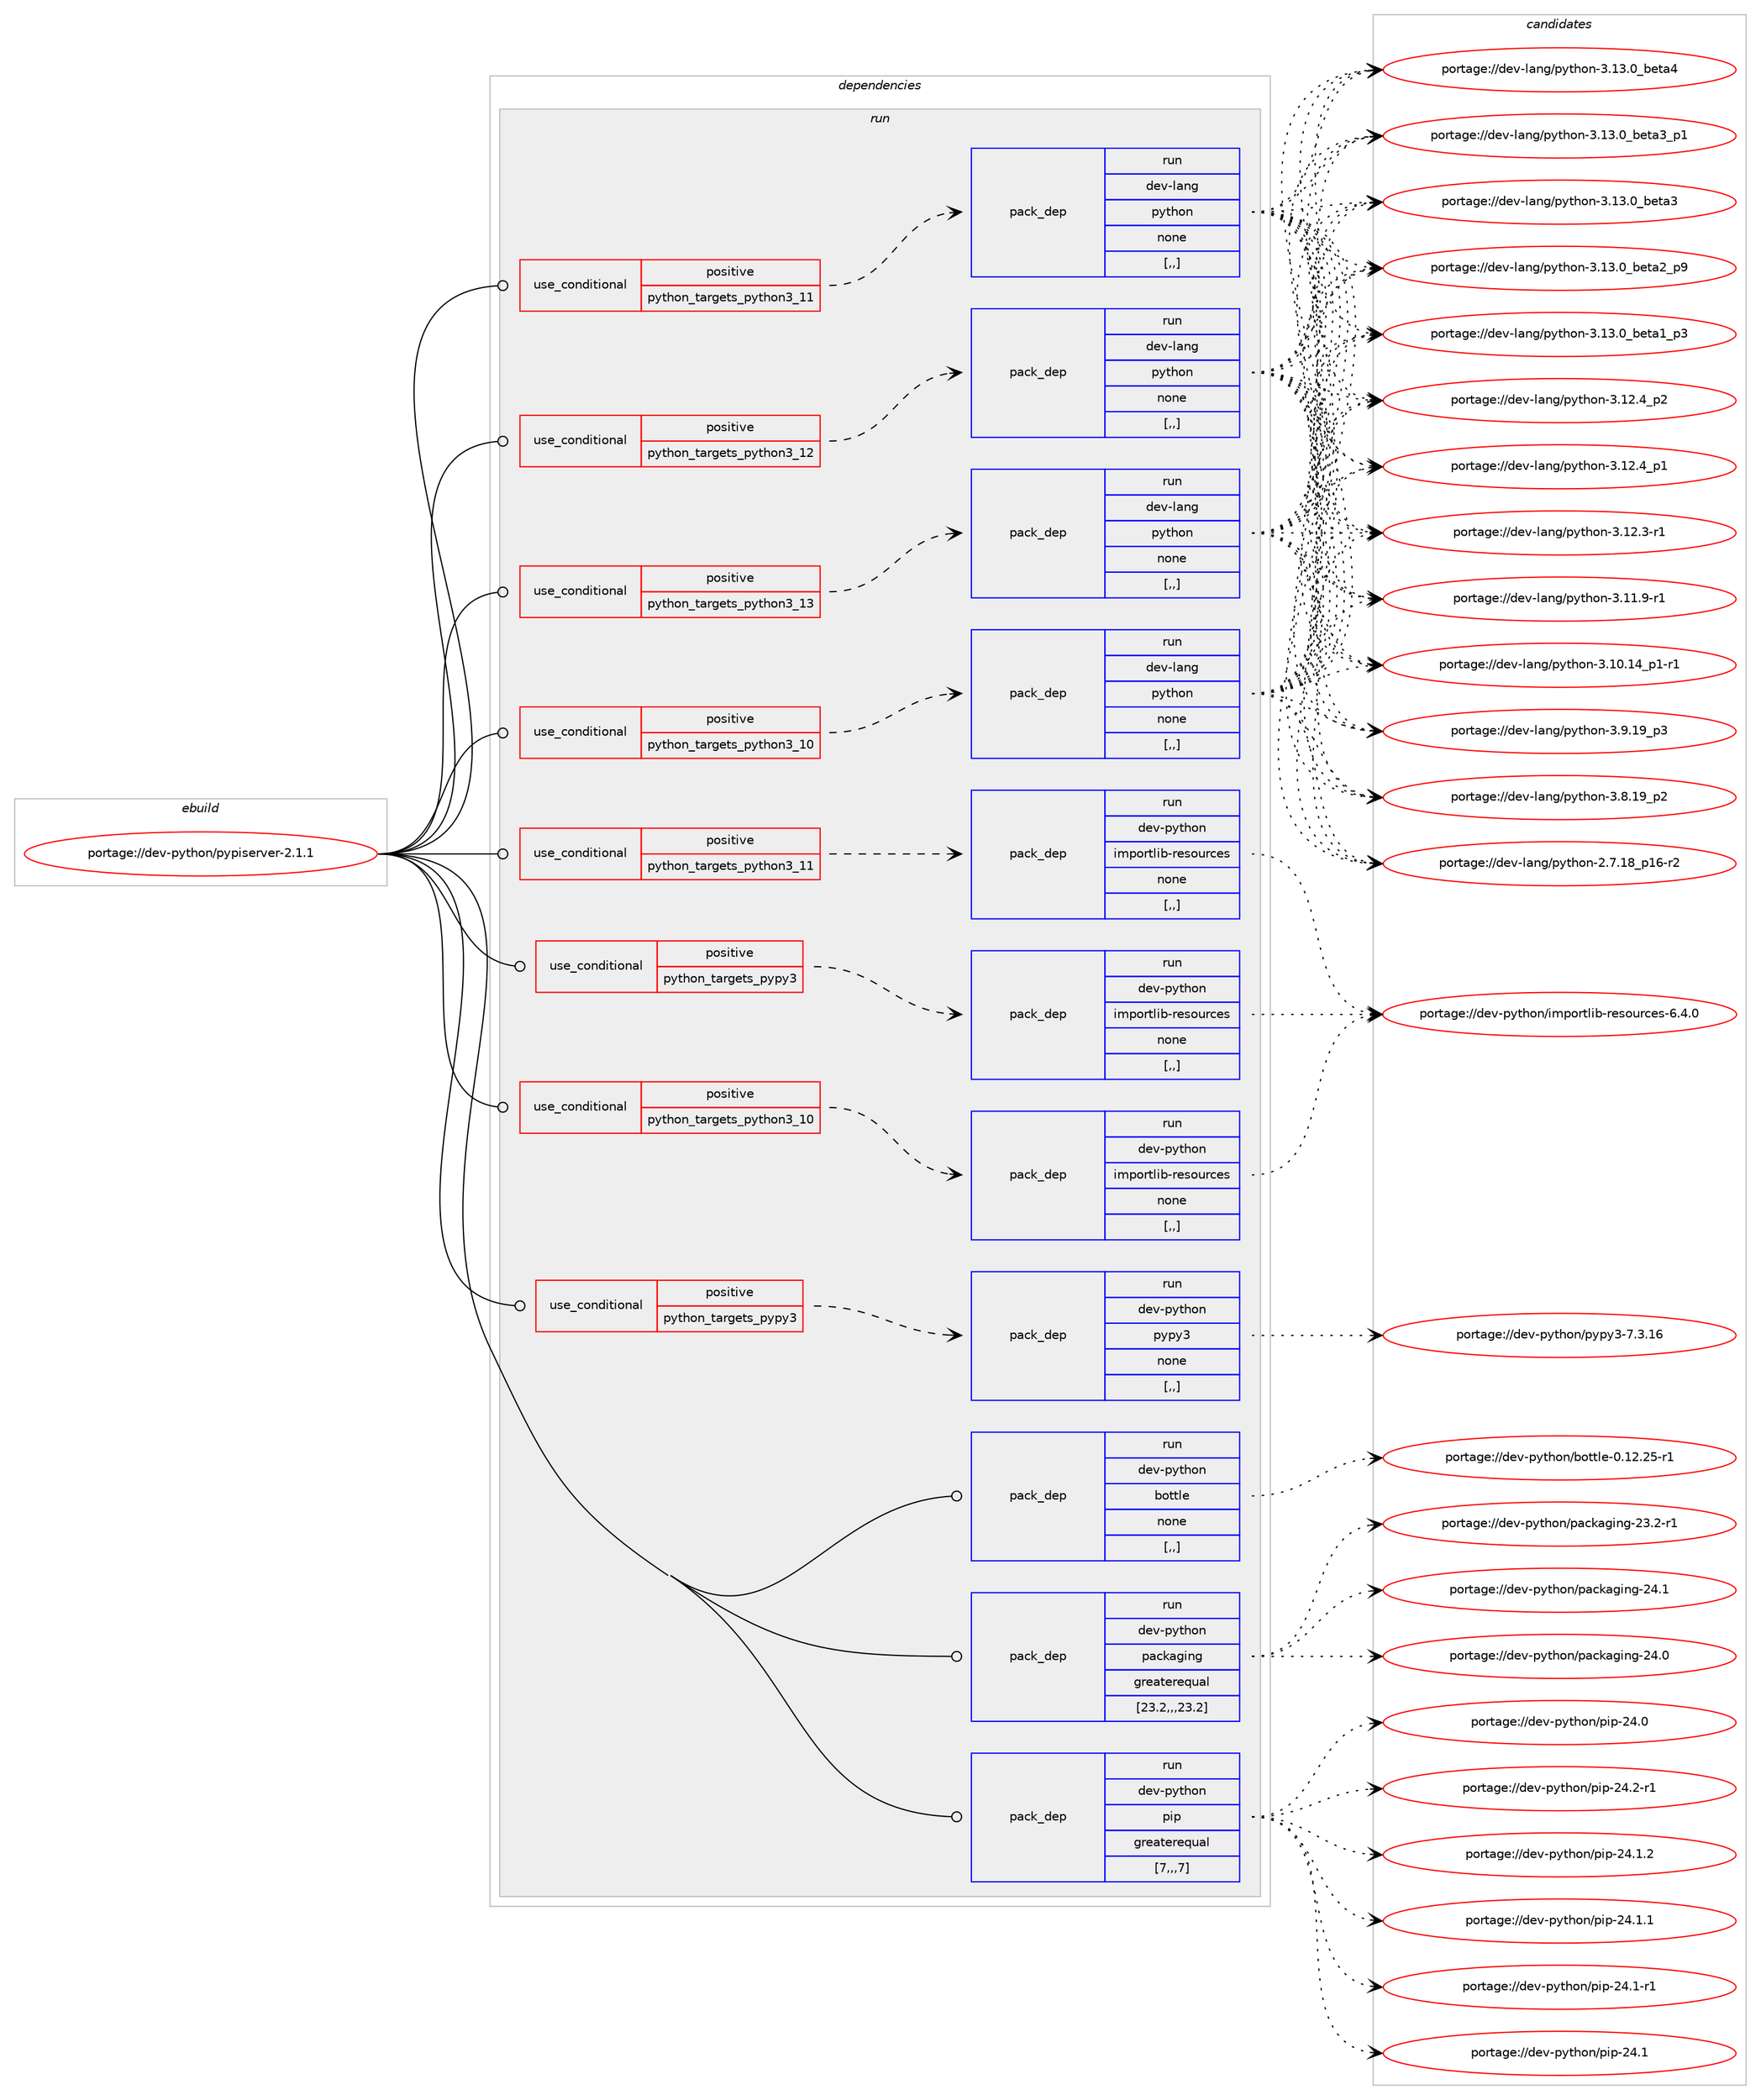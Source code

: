 digraph prolog {

# *************
# Graph options
# *************

newrank=true;
concentrate=true;
compound=true;
graph [rankdir=LR,fontname=Helvetica,fontsize=10,ranksep=1.5];#, ranksep=2.5, nodesep=0.2];
edge  [arrowhead=vee];
node  [fontname=Helvetica,fontsize=10];

# **********
# The ebuild
# **********

subgraph cluster_leftcol {
color=gray;
label=<<i>ebuild</i>>;
id [label="portage://dev-python/pypiserver-2.1.1", color=red, width=4, href="../dev-python/pypiserver-2.1.1.svg"];
}

# ****************
# The dependencies
# ****************

subgraph cluster_midcol {
color=gray;
label=<<i>dependencies</i>>;
subgraph cluster_compile {
fillcolor="#eeeeee";
style=filled;
label=<<i>compile</i>>;
}
subgraph cluster_compileandrun {
fillcolor="#eeeeee";
style=filled;
label=<<i>compile and run</i>>;
}
subgraph cluster_run {
fillcolor="#eeeeee";
style=filled;
label=<<i>run</i>>;
subgraph cond37419 {
dependency157907 [label=<<TABLE BORDER="0" CELLBORDER="1" CELLSPACING="0" CELLPADDING="4"><TR><TD ROWSPAN="3" CELLPADDING="10">use_conditional</TD></TR><TR><TD>positive</TD></TR><TR><TD>python_targets_pypy3</TD></TR></TABLE>>, shape=none, color=red];
subgraph pack119230 {
dependency157908 [label=<<TABLE BORDER="0" CELLBORDER="1" CELLSPACING="0" CELLPADDING="4" WIDTH="220"><TR><TD ROWSPAN="6" CELLPADDING="30">pack_dep</TD></TR><TR><TD WIDTH="110">run</TD></TR><TR><TD>dev-python</TD></TR><TR><TD>importlib-resources</TD></TR><TR><TD>none</TD></TR><TR><TD>[,,]</TD></TR></TABLE>>, shape=none, color=blue];
}
dependency157907:e -> dependency157908:w [weight=20,style="dashed",arrowhead="vee"];
}
id:e -> dependency157907:w [weight=20,style="solid",arrowhead="odot"];
subgraph cond37420 {
dependency157909 [label=<<TABLE BORDER="0" CELLBORDER="1" CELLSPACING="0" CELLPADDING="4"><TR><TD ROWSPAN="3" CELLPADDING="10">use_conditional</TD></TR><TR><TD>positive</TD></TR><TR><TD>python_targets_pypy3</TD></TR></TABLE>>, shape=none, color=red];
subgraph pack119231 {
dependency157910 [label=<<TABLE BORDER="0" CELLBORDER="1" CELLSPACING="0" CELLPADDING="4" WIDTH="220"><TR><TD ROWSPAN="6" CELLPADDING="30">pack_dep</TD></TR><TR><TD WIDTH="110">run</TD></TR><TR><TD>dev-python</TD></TR><TR><TD>pypy3</TD></TR><TR><TD>none</TD></TR><TR><TD>[,,]</TD></TR></TABLE>>, shape=none, color=blue];
}
dependency157909:e -> dependency157910:w [weight=20,style="dashed",arrowhead="vee"];
}
id:e -> dependency157909:w [weight=20,style="solid",arrowhead="odot"];
subgraph cond37421 {
dependency157911 [label=<<TABLE BORDER="0" CELLBORDER="1" CELLSPACING="0" CELLPADDING="4"><TR><TD ROWSPAN="3" CELLPADDING="10">use_conditional</TD></TR><TR><TD>positive</TD></TR><TR><TD>python_targets_python3_10</TD></TR></TABLE>>, shape=none, color=red];
subgraph pack119232 {
dependency157912 [label=<<TABLE BORDER="0" CELLBORDER="1" CELLSPACING="0" CELLPADDING="4" WIDTH="220"><TR><TD ROWSPAN="6" CELLPADDING="30">pack_dep</TD></TR><TR><TD WIDTH="110">run</TD></TR><TR><TD>dev-lang</TD></TR><TR><TD>python</TD></TR><TR><TD>none</TD></TR><TR><TD>[,,]</TD></TR></TABLE>>, shape=none, color=blue];
}
dependency157911:e -> dependency157912:w [weight=20,style="dashed",arrowhead="vee"];
}
id:e -> dependency157911:w [weight=20,style="solid",arrowhead="odot"];
subgraph cond37422 {
dependency157913 [label=<<TABLE BORDER="0" CELLBORDER="1" CELLSPACING="0" CELLPADDING="4"><TR><TD ROWSPAN="3" CELLPADDING="10">use_conditional</TD></TR><TR><TD>positive</TD></TR><TR><TD>python_targets_python3_10</TD></TR></TABLE>>, shape=none, color=red];
subgraph pack119233 {
dependency157914 [label=<<TABLE BORDER="0" CELLBORDER="1" CELLSPACING="0" CELLPADDING="4" WIDTH="220"><TR><TD ROWSPAN="6" CELLPADDING="30">pack_dep</TD></TR><TR><TD WIDTH="110">run</TD></TR><TR><TD>dev-python</TD></TR><TR><TD>importlib-resources</TD></TR><TR><TD>none</TD></TR><TR><TD>[,,]</TD></TR></TABLE>>, shape=none, color=blue];
}
dependency157913:e -> dependency157914:w [weight=20,style="dashed",arrowhead="vee"];
}
id:e -> dependency157913:w [weight=20,style="solid",arrowhead="odot"];
subgraph cond37423 {
dependency157915 [label=<<TABLE BORDER="0" CELLBORDER="1" CELLSPACING="0" CELLPADDING="4"><TR><TD ROWSPAN="3" CELLPADDING="10">use_conditional</TD></TR><TR><TD>positive</TD></TR><TR><TD>python_targets_python3_11</TD></TR></TABLE>>, shape=none, color=red];
subgraph pack119234 {
dependency157916 [label=<<TABLE BORDER="0" CELLBORDER="1" CELLSPACING="0" CELLPADDING="4" WIDTH="220"><TR><TD ROWSPAN="6" CELLPADDING="30">pack_dep</TD></TR><TR><TD WIDTH="110">run</TD></TR><TR><TD>dev-lang</TD></TR><TR><TD>python</TD></TR><TR><TD>none</TD></TR><TR><TD>[,,]</TD></TR></TABLE>>, shape=none, color=blue];
}
dependency157915:e -> dependency157916:w [weight=20,style="dashed",arrowhead="vee"];
}
id:e -> dependency157915:w [weight=20,style="solid",arrowhead="odot"];
subgraph cond37424 {
dependency157917 [label=<<TABLE BORDER="0" CELLBORDER="1" CELLSPACING="0" CELLPADDING="4"><TR><TD ROWSPAN="3" CELLPADDING="10">use_conditional</TD></TR><TR><TD>positive</TD></TR><TR><TD>python_targets_python3_11</TD></TR></TABLE>>, shape=none, color=red];
subgraph pack119235 {
dependency157918 [label=<<TABLE BORDER="0" CELLBORDER="1" CELLSPACING="0" CELLPADDING="4" WIDTH="220"><TR><TD ROWSPAN="6" CELLPADDING="30">pack_dep</TD></TR><TR><TD WIDTH="110">run</TD></TR><TR><TD>dev-python</TD></TR><TR><TD>importlib-resources</TD></TR><TR><TD>none</TD></TR><TR><TD>[,,]</TD></TR></TABLE>>, shape=none, color=blue];
}
dependency157917:e -> dependency157918:w [weight=20,style="dashed",arrowhead="vee"];
}
id:e -> dependency157917:w [weight=20,style="solid",arrowhead="odot"];
subgraph cond37425 {
dependency157919 [label=<<TABLE BORDER="0" CELLBORDER="1" CELLSPACING="0" CELLPADDING="4"><TR><TD ROWSPAN="3" CELLPADDING="10">use_conditional</TD></TR><TR><TD>positive</TD></TR><TR><TD>python_targets_python3_12</TD></TR></TABLE>>, shape=none, color=red];
subgraph pack119236 {
dependency157920 [label=<<TABLE BORDER="0" CELLBORDER="1" CELLSPACING="0" CELLPADDING="4" WIDTH="220"><TR><TD ROWSPAN="6" CELLPADDING="30">pack_dep</TD></TR><TR><TD WIDTH="110">run</TD></TR><TR><TD>dev-lang</TD></TR><TR><TD>python</TD></TR><TR><TD>none</TD></TR><TR><TD>[,,]</TD></TR></TABLE>>, shape=none, color=blue];
}
dependency157919:e -> dependency157920:w [weight=20,style="dashed",arrowhead="vee"];
}
id:e -> dependency157919:w [weight=20,style="solid",arrowhead="odot"];
subgraph cond37426 {
dependency157921 [label=<<TABLE BORDER="0" CELLBORDER="1" CELLSPACING="0" CELLPADDING="4"><TR><TD ROWSPAN="3" CELLPADDING="10">use_conditional</TD></TR><TR><TD>positive</TD></TR><TR><TD>python_targets_python3_13</TD></TR></TABLE>>, shape=none, color=red];
subgraph pack119237 {
dependency157922 [label=<<TABLE BORDER="0" CELLBORDER="1" CELLSPACING="0" CELLPADDING="4" WIDTH="220"><TR><TD ROWSPAN="6" CELLPADDING="30">pack_dep</TD></TR><TR><TD WIDTH="110">run</TD></TR><TR><TD>dev-lang</TD></TR><TR><TD>python</TD></TR><TR><TD>none</TD></TR><TR><TD>[,,]</TD></TR></TABLE>>, shape=none, color=blue];
}
dependency157921:e -> dependency157922:w [weight=20,style="dashed",arrowhead="vee"];
}
id:e -> dependency157921:w [weight=20,style="solid",arrowhead="odot"];
subgraph pack119238 {
dependency157923 [label=<<TABLE BORDER="0" CELLBORDER="1" CELLSPACING="0" CELLPADDING="4" WIDTH="220"><TR><TD ROWSPAN="6" CELLPADDING="30">pack_dep</TD></TR><TR><TD WIDTH="110">run</TD></TR><TR><TD>dev-python</TD></TR><TR><TD>bottle</TD></TR><TR><TD>none</TD></TR><TR><TD>[,,]</TD></TR></TABLE>>, shape=none, color=blue];
}
id:e -> dependency157923:w [weight=20,style="solid",arrowhead="odot"];
subgraph pack119239 {
dependency157924 [label=<<TABLE BORDER="0" CELLBORDER="1" CELLSPACING="0" CELLPADDING="4" WIDTH="220"><TR><TD ROWSPAN="6" CELLPADDING="30">pack_dep</TD></TR><TR><TD WIDTH="110">run</TD></TR><TR><TD>dev-python</TD></TR><TR><TD>packaging</TD></TR><TR><TD>greaterequal</TD></TR><TR><TD>[23.2,,,23.2]</TD></TR></TABLE>>, shape=none, color=blue];
}
id:e -> dependency157924:w [weight=20,style="solid",arrowhead="odot"];
subgraph pack119240 {
dependency157925 [label=<<TABLE BORDER="0" CELLBORDER="1" CELLSPACING="0" CELLPADDING="4" WIDTH="220"><TR><TD ROWSPAN="6" CELLPADDING="30">pack_dep</TD></TR><TR><TD WIDTH="110">run</TD></TR><TR><TD>dev-python</TD></TR><TR><TD>pip</TD></TR><TR><TD>greaterequal</TD></TR><TR><TD>[7,,,7]</TD></TR></TABLE>>, shape=none, color=blue];
}
id:e -> dependency157925:w [weight=20,style="solid",arrowhead="odot"];
}
}

# **************
# The candidates
# **************

subgraph cluster_choices {
rank=same;
color=gray;
label=<<i>candidates</i>>;

subgraph choice119230 {
color=black;
nodesep=1;
choice1001011184511212111610411111047105109112111114116108105984511410111511111711499101115455446524648 [label="portage://dev-python/importlib-resources-6.4.0", color=red, width=4,href="../dev-python/importlib-resources-6.4.0.svg"];
dependency157908:e -> choice1001011184511212111610411111047105109112111114116108105984511410111511111711499101115455446524648:w [style=dotted,weight="100"];
}
subgraph choice119231 {
color=black;
nodesep=1;
choice10010111845112121116104111110471121211121215145554651464954 [label="portage://dev-python/pypy3-7.3.16", color=red, width=4,href="../dev-python/pypy3-7.3.16.svg"];
dependency157910:e -> choice10010111845112121116104111110471121211121215145554651464954:w [style=dotted,weight="100"];
}
subgraph choice119232 {
color=black;
nodesep=1;
choice1001011184510897110103471121211161041111104551464951464895981011169752 [label="portage://dev-lang/python-3.13.0_beta4", color=red, width=4,href="../dev-lang/python-3.13.0_beta4.svg"];
choice10010111845108971101034711212111610411111045514649514648959810111697519511249 [label="portage://dev-lang/python-3.13.0_beta3_p1", color=red, width=4,href="../dev-lang/python-3.13.0_beta3_p1.svg"];
choice1001011184510897110103471121211161041111104551464951464895981011169751 [label="portage://dev-lang/python-3.13.0_beta3", color=red, width=4,href="../dev-lang/python-3.13.0_beta3.svg"];
choice10010111845108971101034711212111610411111045514649514648959810111697509511257 [label="portage://dev-lang/python-3.13.0_beta2_p9", color=red, width=4,href="../dev-lang/python-3.13.0_beta2_p9.svg"];
choice10010111845108971101034711212111610411111045514649514648959810111697499511251 [label="portage://dev-lang/python-3.13.0_beta1_p3", color=red, width=4,href="../dev-lang/python-3.13.0_beta1_p3.svg"];
choice100101118451089711010347112121116104111110455146495046529511250 [label="portage://dev-lang/python-3.12.4_p2", color=red, width=4,href="../dev-lang/python-3.12.4_p2.svg"];
choice100101118451089711010347112121116104111110455146495046529511249 [label="portage://dev-lang/python-3.12.4_p1", color=red, width=4,href="../dev-lang/python-3.12.4_p1.svg"];
choice100101118451089711010347112121116104111110455146495046514511449 [label="portage://dev-lang/python-3.12.3-r1", color=red, width=4,href="../dev-lang/python-3.12.3-r1.svg"];
choice100101118451089711010347112121116104111110455146494946574511449 [label="portage://dev-lang/python-3.11.9-r1", color=red, width=4,href="../dev-lang/python-3.11.9-r1.svg"];
choice100101118451089711010347112121116104111110455146494846495295112494511449 [label="portage://dev-lang/python-3.10.14_p1-r1", color=red, width=4,href="../dev-lang/python-3.10.14_p1-r1.svg"];
choice100101118451089711010347112121116104111110455146574649579511251 [label="portage://dev-lang/python-3.9.19_p3", color=red, width=4,href="../dev-lang/python-3.9.19_p3.svg"];
choice100101118451089711010347112121116104111110455146564649579511250 [label="portage://dev-lang/python-3.8.19_p2", color=red, width=4,href="../dev-lang/python-3.8.19_p2.svg"];
choice100101118451089711010347112121116104111110455046554649569511249544511450 [label="portage://dev-lang/python-2.7.18_p16-r2", color=red, width=4,href="../dev-lang/python-2.7.18_p16-r2.svg"];
dependency157912:e -> choice1001011184510897110103471121211161041111104551464951464895981011169752:w [style=dotted,weight="100"];
dependency157912:e -> choice10010111845108971101034711212111610411111045514649514648959810111697519511249:w [style=dotted,weight="100"];
dependency157912:e -> choice1001011184510897110103471121211161041111104551464951464895981011169751:w [style=dotted,weight="100"];
dependency157912:e -> choice10010111845108971101034711212111610411111045514649514648959810111697509511257:w [style=dotted,weight="100"];
dependency157912:e -> choice10010111845108971101034711212111610411111045514649514648959810111697499511251:w [style=dotted,weight="100"];
dependency157912:e -> choice100101118451089711010347112121116104111110455146495046529511250:w [style=dotted,weight="100"];
dependency157912:e -> choice100101118451089711010347112121116104111110455146495046529511249:w [style=dotted,weight="100"];
dependency157912:e -> choice100101118451089711010347112121116104111110455146495046514511449:w [style=dotted,weight="100"];
dependency157912:e -> choice100101118451089711010347112121116104111110455146494946574511449:w [style=dotted,weight="100"];
dependency157912:e -> choice100101118451089711010347112121116104111110455146494846495295112494511449:w [style=dotted,weight="100"];
dependency157912:e -> choice100101118451089711010347112121116104111110455146574649579511251:w [style=dotted,weight="100"];
dependency157912:e -> choice100101118451089711010347112121116104111110455146564649579511250:w [style=dotted,weight="100"];
dependency157912:e -> choice100101118451089711010347112121116104111110455046554649569511249544511450:w [style=dotted,weight="100"];
}
subgraph choice119233 {
color=black;
nodesep=1;
choice1001011184511212111610411111047105109112111114116108105984511410111511111711499101115455446524648 [label="portage://dev-python/importlib-resources-6.4.0", color=red, width=4,href="../dev-python/importlib-resources-6.4.0.svg"];
dependency157914:e -> choice1001011184511212111610411111047105109112111114116108105984511410111511111711499101115455446524648:w [style=dotted,weight="100"];
}
subgraph choice119234 {
color=black;
nodesep=1;
choice1001011184510897110103471121211161041111104551464951464895981011169752 [label="portage://dev-lang/python-3.13.0_beta4", color=red, width=4,href="../dev-lang/python-3.13.0_beta4.svg"];
choice10010111845108971101034711212111610411111045514649514648959810111697519511249 [label="portage://dev-lang/python-3.13.0_beta3_p1", color=red, width=4,href="../dev-lang/python-3.13.0_beta3_p1.svg"];
choice1001011184510897110103471121211161041111104551464951464895981011169751 [label="portage://dev-lang/python-3.13.0_beta3", color=red, width=4,href="../dev-lang/python-3.13.0_beta3.svg"];
choice10010111845108971101034711212111610411111045514649514648959810111697509511257 [label="portage://dev-lang/python-3.13.0_beta2_p9", color=red, width=4,href="../dev-lang/python-3.13.0_beta2_p9.svg"];
choice10010111845108971101034711212111610411111045514649514648959810111697499511251 [label="portage://dev-lang/python-3.13.0_beta1_p3", color=red, width=4,href="../dev-lang/python-3.13.0_beta1_p3.svg"];
choice100101118451089711010347112121116104111110455146495046529511250 [label="portage://dev-lang/python-3.12.4_p2", color=red, width=4,href="../dev-lang/python-3.12.4_p2.svg"];
choice100101118451089711010347112121116104111110455146495046529511249 [label="portage://dev-lang/python-3.12.4_p1", color=red, width=4,href="../dev-lang/python-3.12.4_p1.svg"];
choice100101118451089711010347112121116104111110455146495046514511449 [label="portage://dev-lang/python-3.12.3-r1", color=red, width=4,href="../dev-lang/python-3.12.3-r1.svg"];
choice100101118451089711010347112121116104111110455146494946574511449 [label="portage://dev-lang/python-3.11.9-r1", color=red, width=4,href="../dev-lang/python-3.11.9-r1.svg"];
choice100101118451089711010347112121116104111110455146494846495295112494511449 [label="portage://dev-lang/python-3.10.14_p1-r1", color=red, width=4,href="../dev-lang/python-3.10.14_p1-r1.svg"];
choice100101118451089711010347112121116104111110455146574649579511251 [label="portage://dev-lang/python-3.9.19_p3", color=red, width=4,href="../dev-lang/python-3.9.19_p3.svg"];
choice100101118451089711010347112121116104111110455146564649579511250 [label="portage://dev-lang/python-3.8.19_p2", color=red, width=4,href="../dev-lang/python-3.8.19_p2.svg"];
choice100101118451089711010347112121116104111110455046554649569511249544511450 [label="portage://dev-lang/python-2.7.18_p16-r2", color=red, width=4,href="../dev-lang/python-2.7.18_p16-r2.svg"];
dependency157916:e -> choice1001011184510897110103471121211161041111104551464951464895981011169752:w [style=dotted,weight="100"];
dependency157916:e -> choice10010111845108971101034711212111610411111045514649514648959810111697519511249:w [style=dotted,weight="100"];
dependency157916:e -> choice1001011184510897110103471121211161041111104551464951464895981011169751:w [style=dotted,weight="100"];
dependency157916:e -> choice10010111845108971101034711212111610411111045514649514648959810111697509511257:w [style=dotted,weight="100"];
dependency157916:e -> choice10010111845108971101034711212111610411111045514649514648959810111697499511251:w [style=dotted,weight="100"];
dependency157916:e -> choice100101118451089711010347112121116104111110455146495046529511250:w [style=dotted,weight="100"];
dependency157916:e -> choice100101118451089711010347112121116104111110455146495046529511249:w [style=dotted,weight="100"];
dependency157916:e -> choice100101118451089711010347112121116104111110455146495046514511449:w [style=dotted,weight="100"];
dependency157916:e -> choice100101118451089711010347112121116104111110455146494946574511449:w [style=dotted,weight="100"];
dependency157916:e -> choice100101118451089711010347112121116104111110455146494846495295112494511449:w [style=dotted,weight="100"];
dependency157916:e -> choice100101118451089711010347112121116104111110455146574649579511251:w [style=dotted,weight="100"];
dependency157916:e -> choice100101118451089711010347112121116104111110455146564649579511250:w [style=dotted,weight="100"];
dependency157916:e -> choice100101118451089711010347112121116104111110455046554649569511249544511450:w [style=dotted,weight="100"];
}
subgraph choice119235 {
color=black;
nodesep=1;
choice1001011184511212111610411111047105109112111114116108105984511410111511111711499101115455446524648 [label="portage://dev-python/importlib-resources-6.4.0", color=red, width=4,href="../dev-python/importlib-resources-6.4.0.svg"];
dependency157918:e -> choice1001011184511212111610411111047105109112111114116108105984511410111511111711499101115455446524648:w [style=dotted,weight="100"];
}
subgraph choice119236 {
color=black;
nodesep=1;
choice1001011184510897110103471121211161041111104551464951464895981011169752 [label="portage://dev-lang/python-3.13.0_beta4", color=red, width=4,href="../dev-lang/python-3.13.0_beta4.svg"];
choice10010111845108971101034711212111610411111045514649514648959810111697519511249 [label="portage://dev-lang/python-3.13.0_beta3_p1", color=red, width=4,href="../dev-lang/python-3.13.0_beta3_p1.svg"];
choice1001011184510897110103471121211161041111104551464951464895981011169751 [label="portage://dev-lang/python-3.13.0_beta3", color=red, width=4,href="../dev-lang/python-3.13.0_beta3.svg"];
choice10010111845108971101034711212111610411111045514649514648959810111697509511257 [label="portage://dev-lang/python-3.13.0_beta2_p9", color=red, width=4,href="../dev-lang/python-3.13.0_beta2_p9.svg"];
choice10010111845108971101034711212111610411111045514649514648959810111697499511251 [label="portage://dev-lang/python-3.13.0_beta1_p3", color=red, width=4,href="../dev-lang/python-3.13.0_beta1_p3.svg"];
choice100101118451089711010347112121116104111110455146495046529511250 [label="portage://dev-lang/python-3.12.4_p2", color=red, width=4,href="../dev-lang/python-3.12.4_p2.svg"];
choice100101118451089711010347112121116104111110455146495046529511249 [label="portage://dev-lang/python-3.12.4_p1", color=red, width=4,href="../dev-lang/python-3.12.4_p1.svg"];
choice100101118451089711010347112121116104111110455146495046514511449 [label="portage://dev-lang/python-3.12.3-r1", color=red, width=4,href="../dev-lang/python-3.12.3-r1.svg"];
choice100101118451089711010347112121116104111110455146494946574511449 [label="portage://dev-lang/python-3.11.9-r1", color=red, width=4,href="../dev-lang/python-3.11.9-r1.svg"];
choice100101118451089711010347112121116104111110455146494846495295112494511449 [label="portage://dev-lang/python-3.10.14_p1-r1", color=red, width=4,href="../dev-lang/python-3.10.14_p1-r1.svg"];
choice100101118451089711010347112121116104111110455146574649579511251 [label="portage://dev-lang/python-3.9.19_p3", color=red, width=4,href="../dev-lang/python-3.9.19_p3.svg"];
choice100101118451089711010347112121116104111110455146564649579511250 [label="portage://dev-lang/python-3.8.19_p2", color=red, width=4,href="../dev-lang/python-3.8.19_p2.svg"];
choice100101118451089711010347112121116104111110455046554649569511249544511450 [label="portage://dev-lang/python-2.7.18_p16-r2", color=red, width=4,href="../dev-lang/python-2.7.18_p16-r2.svg"];
dependency157920:e -> choice1001011184510897110103471121211161041111104551464951464895981011169752:w [style=dotted,weight="100"];
dependency157920:e -> choice10010111845108971101034711212111610411111045514649514648959810111697519511249:w [style=dotted,weight="100"];
dependency157920:e -> choice1001011184510897110103471121211161041111104551464951464895981011169751:w [style=dotted,weight="100"];
dependency157920:e -> choice10010111845108971101034711212111610411111045514649514648959810111697509511257:w [style=dotted,weight="100"];
dependency157920:e -> choice10010111845108971101034711212111610411111045514649514648959810111697499511251:w [style=dotted,weight="100"];
dependency157920:e -> choice100101118451089711010347112121116104111110455146495046529511250:w [style=dotted,weight="100"];
dependency157920:e -> choice100101118451089711010347112121116104111110455146495046529511249:w [style=dotted,weight="100"];
dependency157920:e -> choice100101118451089711010347112121116104111110455146495046514511449:w [style=dotted,weight="100"];
dependency157920:e -> choice100101118451089711010347112121116104111110455146494946574511449:w [style=dotted,weight="100"];
dependency157920:e -> choice100101118451089711010347112121116104111110455146494846495295112494511449:w [style=dotted,weight="100"];
dependency157920:e -> choice100101118451089711010347112121116104111110455146574649579511251:w [style=dotted,weight="100"];
dependency157920:e -> choice100101118451089711010347112121116104111110455146564649579511250:w [style=dotted,weight="100"];
dependency157920:e -> choice100101118451089711010347112121116104111110455046554649569511249544511450:w [style=dotted,weight="100"];
}
subgraph choice119237 {
color=black;
nodesep=1;
choice1001011184510897110103471121211161041111104551464951464895981011169752 [label="portage://dev-lang/python-3.13.0_beta4", color=red, width=4,href="../dev-lang/python-3.13.0_beta4.svg"];
choice10010111845108971101034711212111610411111045514649514648959810111697519511249 [label="portage://dev-lang/python-3.13.0_beta3_p1", color=red, width=4,href="../dev-lang/python-3.13.0_beta3_p1.svg"];
choice1001011184510897110103471121211161041111104551464951464895981011169751 [label="portage://dev-lang/python-3.13.0_beta3", color=red, width=4,href="../dev-lang/python-3.13.0_beta3.svg"];
choice10010111845108971101034711212111610411111045514649514648959810111697509511257 [label="portage://dev-lang/python-3.13.0_beta2_p9", color=red, width=4,href="../dev-lang/python-3.13.0_beta2_p9.svg"];
choice10010111845108971101034711212111610411111045514649514648959810111697499511251 [label="portage://dev-lang/python-3.13.0_beta1_p3", color=red, width=4,href="../dev-lang/python-3.13.0_beta1_p3.svg"];
choice100101118451089711010347112121116104111110455146495046529511250 [label="portage://dev-lang/python-3.12.4_p2", color=red, width=4,href="../dev-lang/python-3.12.4_p2.svg"];
choice100101118451089711010347112121116104111110455146495046529511249 [label="portage://dev-lang/python-3.12.4_p1", color=red, width=4,href="../dev-lang/python-3.12.4_p1.svg"];
choice100101118451089711010347112121116104111110455146495046514511449 [label="portage://dev-lang/python-3.12.3-r1", color=red, width=4,href="../dev-lang/python-3.12.3-r1.svg"];
choice100101118451089711010347112121116104111110455146494946574511449 [label="portage://dev-lang/python-3.11.9-r1", color=red, width=4,href="../dev-lang/python-3.11.9-r1.svg"];
choice100101118451089711010347112121116104111110455146494846495295112494511449 [label="portage://dev-lang/python-3.10.14_p1-r1", color=red, width=4,href="../dev-lang/python-3.10.14_p1-r1.svg"];
choice100101118451089711010347112121116104111110455146574649579511251 [label="portage://dev-lang/python-3.9.19_p3", color=red, width=4,href="../dev-lang/python-3.9.19_p3.svg"];
choice100101118451089711010347112121116104111110455146564649579511250 [label="portage://dev-lang/python-3.8.19_p2", color=red, width=4,href="../dev-lang/python-3.8.19_p2.svg"];
choice100101118451089711010347112121116104111110455046554649569511249544511450 [label="portage://dev-lang/python-2.7.18_p16-r2", color=red, width=4,href="../dev-lang/python-2.7.18_p16-r2.svg"];
dependency157922:e -> choice1001011184510897110103471121211161041111104551464951464895981011169752:w [style=dotted,weight="100"];
dependency157922:e -> choice10010111845108971101034711212111610411111045514649514648959810111697519511249:w [style=dotted,weight="100"];
dependency157922:e -> choice1001011184510897110103471121211161041111104551464951464895981011169751:w [style=dotted,weight="100"];
dependency157922:e -> choice10010111845108971101034711212111610411111045514649514648959810111697509511257:w [style=dotted,weight="100"];
dependency157922:e -> choice10010111845108971101034711212111610411111045514649514648959810111697499511251:w [style=dotted,weight="100"];
dependency157922:e -> choice100101118451089711010347112121116104111110455146495046529511250:w [style=dotted,weight="100"];
dependency157922:e -> choice100101118451089711010347112121116104111110455146495046529511249:w [style=dotted,weight="100"];
dependency157922:e -> choice100101118451089711010347112121116104111110455146495046514511449:w [style=dotted,weight="100"];
dependency157922:e -> choice100101118451089711010347112121116104111110455146494946574511449:w [style=dotted,weight="100"];
dependency157922:e -> choice100101118451089711010347112121116104111110455146494846495295112494511449:w [style=dotted,weight="100"];
dependency157922:e -> choice100101118451089711010347112121116104111110455146574649579511251:w [style=dotted,weight="100"];
dependency157922:e -> choice100101118451089711010347112121116104111110455146564649579511250:w [style=dotted,weight="100"];
dependency157922:e -> choice100101118451089711010347112121116104111110455046554649569511249544511450:w [style=dotted,weight="100"];
}
subgraph choice119238 {
color=black;
nodesep=1;
choice10010111845112121116104111110479811111611610810145484649504650534511449 [label="portage://dev-python/bottle-0.12.25-r1", color=red, width=4,href="../dev-python/bottle-0.12.25-r1.svg"];
dependency157923:e -> choice10010111845112121116104111110479811111611610810145484649504650534511449:w [style=dotted,weight="100"];
}
subgraph choice119239 {
color=black;
nodesep=1;
choice10010111845112121116104111110471129799107971031051101034550524649 [label="portage://dev-python/packaging-24.1", color=red, width=4,href="../dev-python/packaging-24.1.svg"];
choice10010111845112121116104111110471129799107971031051101034550524648 [label="portage://dev-python/packaging-24.0", color=red, width=4,href="../dev-python/packaging-24.0.svg"];
choice100101118451121211161041111104711297991079710310511010345505146504511449 [label="portage://dev-python/packaging-23.2-r1", color=red, width=4,href="../dev-python/packaging-23.2-r1.svg"];
dependency157924:e -> choice10010111845112121116104111110471129799107971031051101034550524649:w [style=dotted,weight="100"];
dependency157924:e -> choice10010111845112121116104111110471129799107971031051101034550524648:w [style=dotted,weight="100"];
dependency157924:e -> choice100101118451121211161041111104711297991079710310511010345505146504511449:w [style=dotted,weight="100"];
}
subgraph choice119240 {
color=black;
nodesep=1;
choice100101118451121211161041111104711210511245505246504511449 [label="portage://dev-python/pip-24.2-r1", color=red, width=4,href="../dev-python/pip-24.2-r1.svg"];
choice100101118451121211161041111104711210511245505246494650 [label="portage://dev-python/pip-24.1.2", color=red, width=4,href="../dev-python/pip-24.1.2.svg"];
choice100101118451121211161041111104711210511245505246494649 [label="portage://dev-python/pip-24.1.1", color=red, width=4,href="../dev-python/pip-24.1.1.svg"];
choice100101118451121211161041111104711210511245505246494511449 [label="portage://dev-python/pip-24.1-r1", color=red, width=4,href="../dev-python/pip-24.1-r1.svg"];
choice10010111845112121116104111110471121051124550524649 [label="portage://dev-python/pip-24.1", color=red, width=4,href="../dev-python/pip-24.1.svg"];
choice10010111845112121116104111110471121051124550524648 [label="portage://dev-python/pip-24.0", color=red, width=4,href="../dev-python/pip-24.0.svg"];
dependency157925:e -> choice100101118451121211161041111104711210511245505246504511449:w [style=dotted,weight="100"];
dependency157925:e -> choice100101118451121211161041111104711210511245505246494650:w [style=dotted,weight="100"];
dependency157925:e -> choice100101118451121211161041111104711210511245505246494649:w [style=dotted,weight="100"];
dependency157925:e -> choice100101118451121211161041111104711210511245505246494511449:w [style=dotted,weight="100"];
dependency157925:e -> choice10010111845112121116104111110471121051124550524649:w [style=dotted,weight="100"];
dependency157925:e -> choice10010111845112121116104111110471121051124550524648:w [style=dotted,weight="100"];
}
}

}
